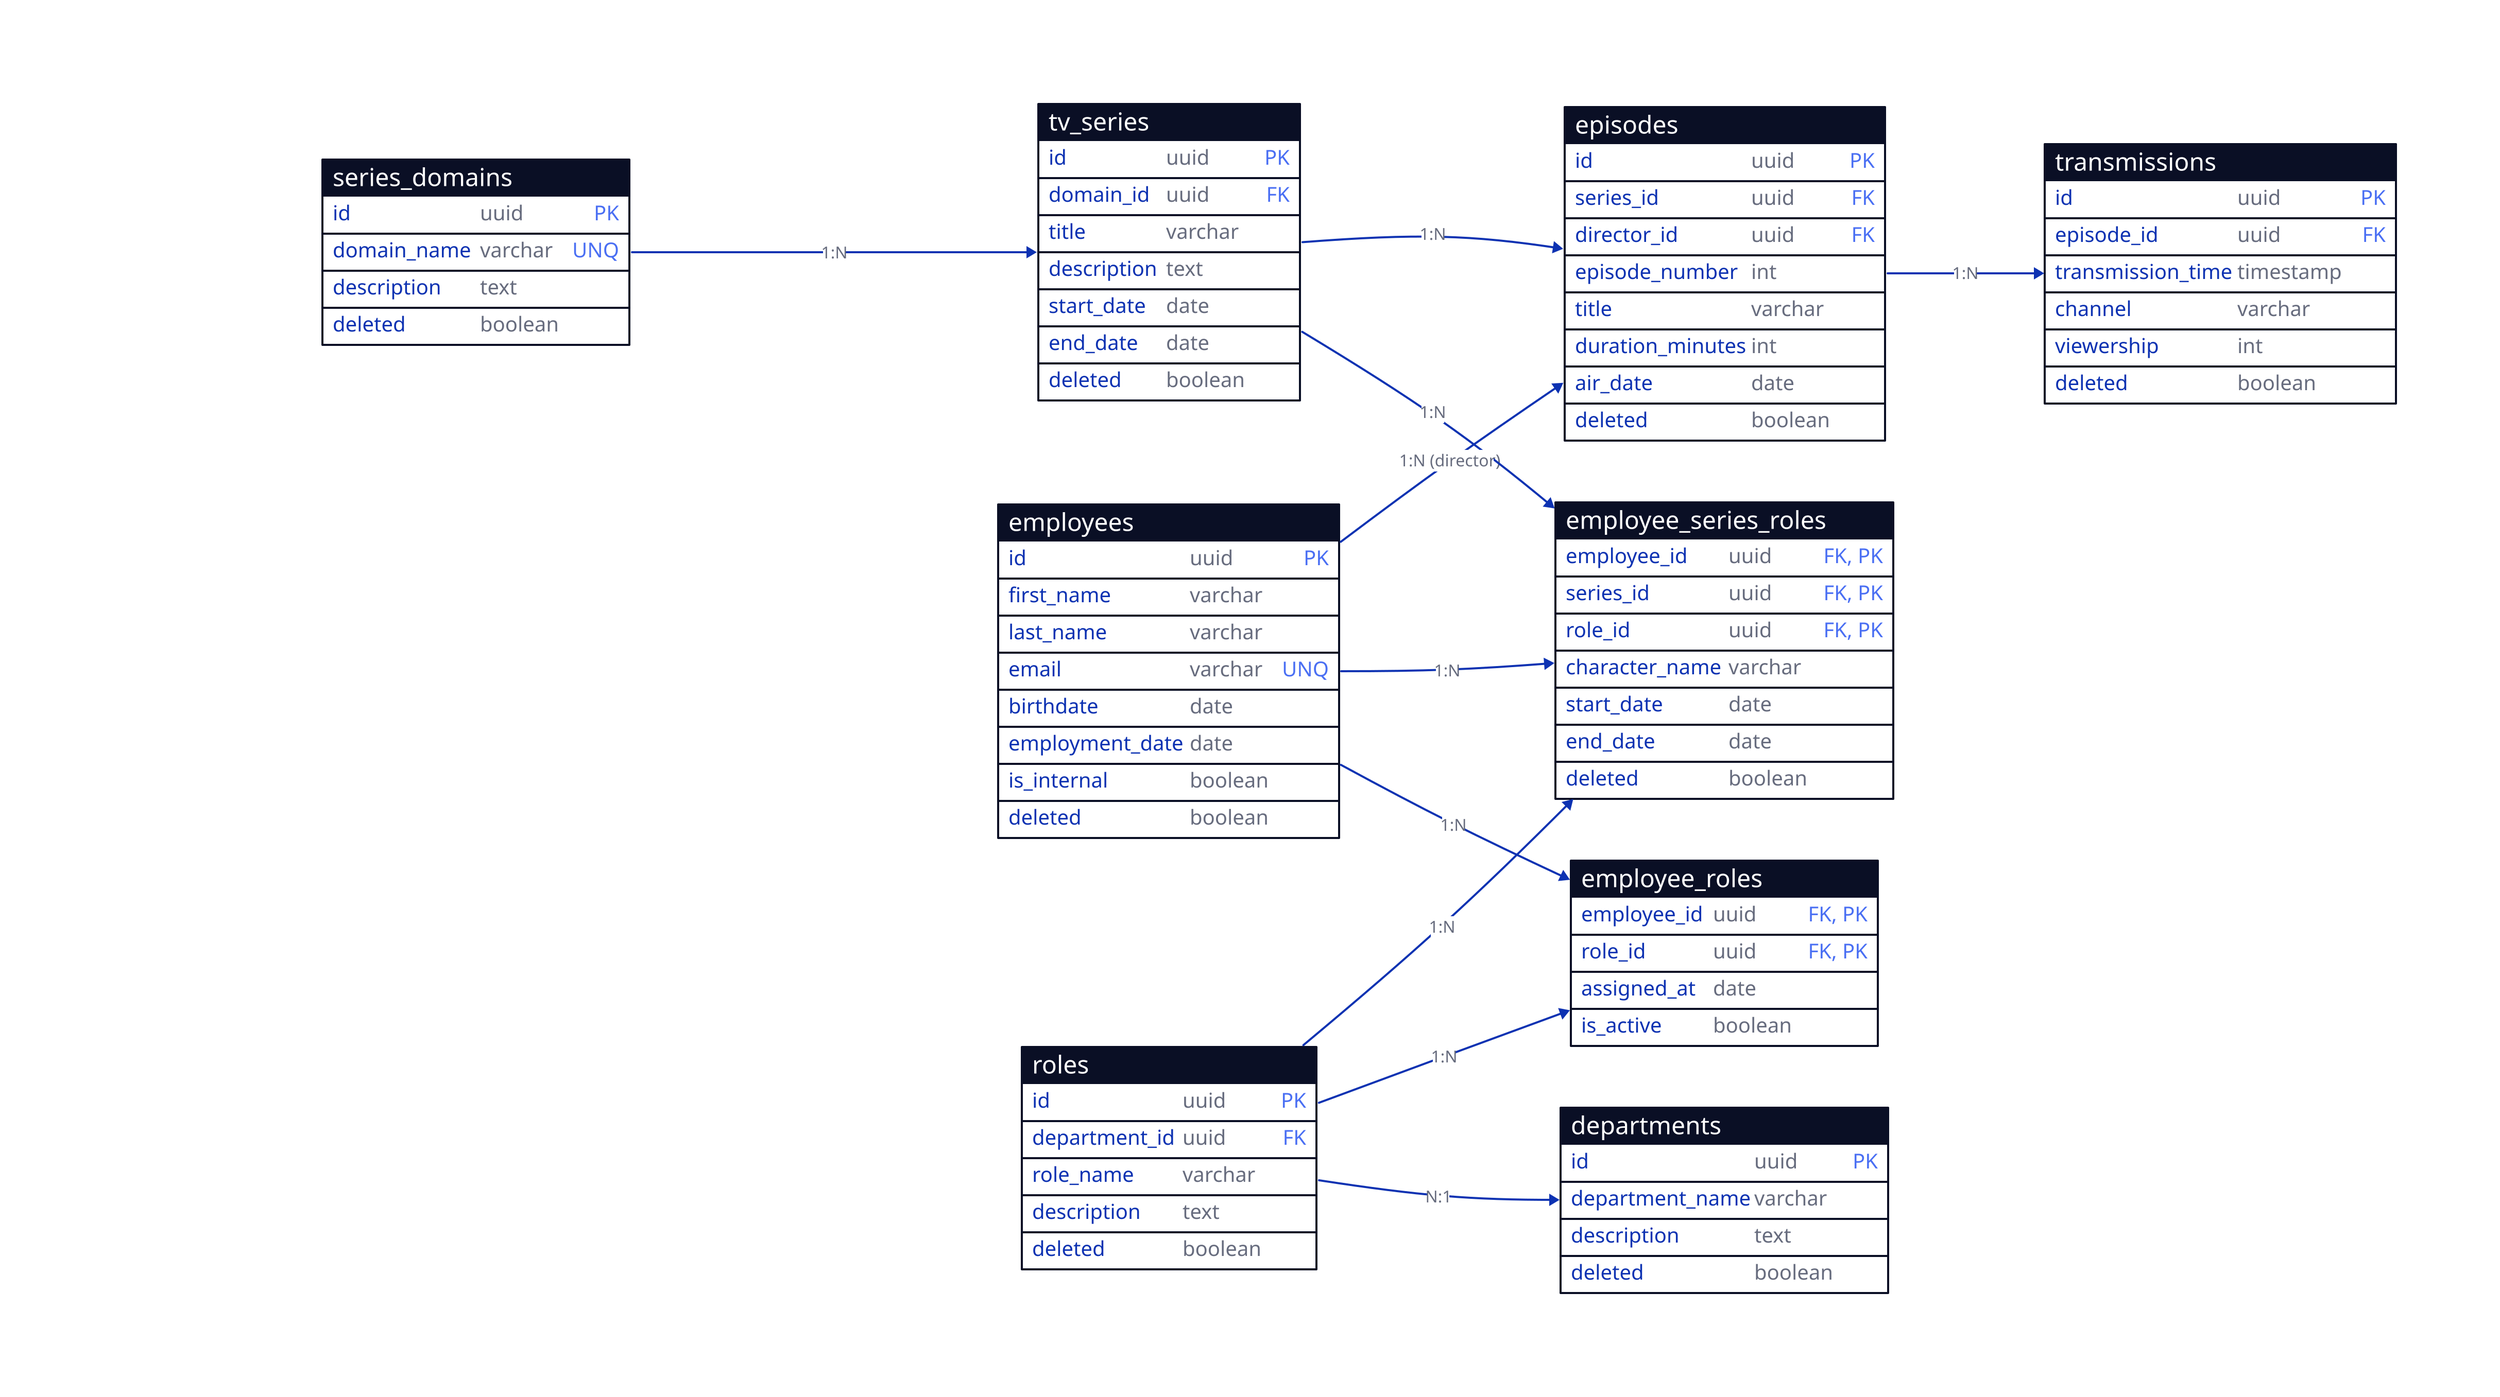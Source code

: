 direction: right

series_domains: {
  shape: sql_table
  id: uuid {constraint: primary_key}
  domain_name: varchar {constraint: unique}
  description: text
  deleted: boolean
}

tv_series: {
  shape: sql_table
  id: uuid {constraint: primary_key}
  domain_id: uuid {constraint: foreign_key}
  title: varchar
  description: text
  start_date: date
  end_date: date
  deleted: boolean
}

episodes: {
  shape: sql_table
  id: uuid {constraint: primary_key}
  series_id: uuid {constraint: foreign_key}
  director_id: uuid {constraint: foreign_key}
  episode_number: int
  title: varchar
  duration_minutes: int
  air_date: date
  deleted: boolean
}

transmissions: {
  shape: sql_table
  id: uuid {constraint: primary_key}
  episode_id: uuid {constraint: foreign_key}
  transmission_time: timestamp
  channel: varchar
  viewership: int
  deleted: boolean
}

employees: {
  shape: sql_table
  id: uuid {constraint: primary_key}
  first_name: varchar
  last_name: varchar
  email: varchar {constraint: unique}
  birthdate: date
  employment_date: date
  is_internal: boolean
  deleted: boolean
}

roles: {
  shape: sql_table
  id: uuid {constraint: primary_key}
  department_id: uuid {constraint: foreign_key}
  role_name: varchar
  description: text
  deleted: boolean
}

departments: {
  shape: sql_table
  id: uuid {constraint: primary_key}
  department_name: varchar
  description: text
  deleted: boolean
}

employee_roles: {
  shape: sql_table
  employee_id: uuid {constraint: [foreign_key; primary_key]}
  role_id: uuid {constraint: [foreign_key; primary_key]}
  assigned_at: date
  is_active: boolean
}

employee_series_roles: {
  shape: sql_table
  employee_id: uuid {constraint: [foreign_key; primary_key]}
  series_id: uuid {constraint: [foreign_key; primary_key]}
  role_id: uuid {constraint: [foreign_key; primary_key]}
  character_name: varchar
  start_date: date
  end_date: date
  deleted: boolean
}

# Relationships with better styling
series_domains.id -> tv_series.domain_id: {
  label: "1:N"
  style.stroke-width: 2
}

tv_series.id -> episodes.series_id: {
  label: "1:N"
  style.stroke-width: 2
}

episodes.id -> transmissions.episode_id: {
  label: "1:N"
  style.stroke-width: 2
}

employees.id -> episodes.director_id: {
  label: "1:N (director)"
  style.stroke-width: 2
  style: dashed
}

tv_series.id -> employee_series_roles.series_id: {
  label: "1:N"
  style.stroke-width: 2
}

employees.id -> employee_series_roles.employee_id: {
  label: "1:N"
  style.stroke-width: 2
}

roles.id -> employee_series_roles.role_id: {
  label: "1:N"
  style.stroke-width: 2
}

employees.id -> employee_roles.employee_id: {
  label: "1:N"
  style.stroke-width: 2
}

roles.id -> employee_roles.role_id: {
  label: "1:N"
  style.stroke-width: 2
}

roles.department_id -> departments.id: {
  label: "N:1"
  style.stroke-width: 2
}

# Enhanced legend with better styling
legend: {
  style.font-size: 16
  shape: text
  style.fill: "#f7fafc"
  style.stroke: "#2d3748"
  style.stroke-width: 1
  style.border-radius: 8
  style.shadow: true
  label: |md
    ## 🎬 Database Relationship Diagram

    ### 1:N Relationships
    - **TVSeries → SeriesDomain**: N:1 – Each series belongs to one domain
    - **TVSeries → Episode**: 1:N – Each series has many episodes
    - **Episode → Transmission**: 1:N – Each episode can have multiple transmissions
    - **Role → Department**: N:1 – Each role belongs to one department
    - **Episode → Director (Employee)**: N:1 – Each episode has one director

    ### M:N Relationships (via linking tables)
    - **TVSeries ↔ Employee**: M:N – Through EmployeeSeriesRole (employees participate in series)
    - **Employee ↔ Role (company-wide)**: M:N – Through EmployeeRole (employees can have multiple roles)

    ### **Notes:**
    - Each table automatically contains 2 fields:
      - created_at: timestamp
      - updated_at: timestamp
    ---
  |
}
